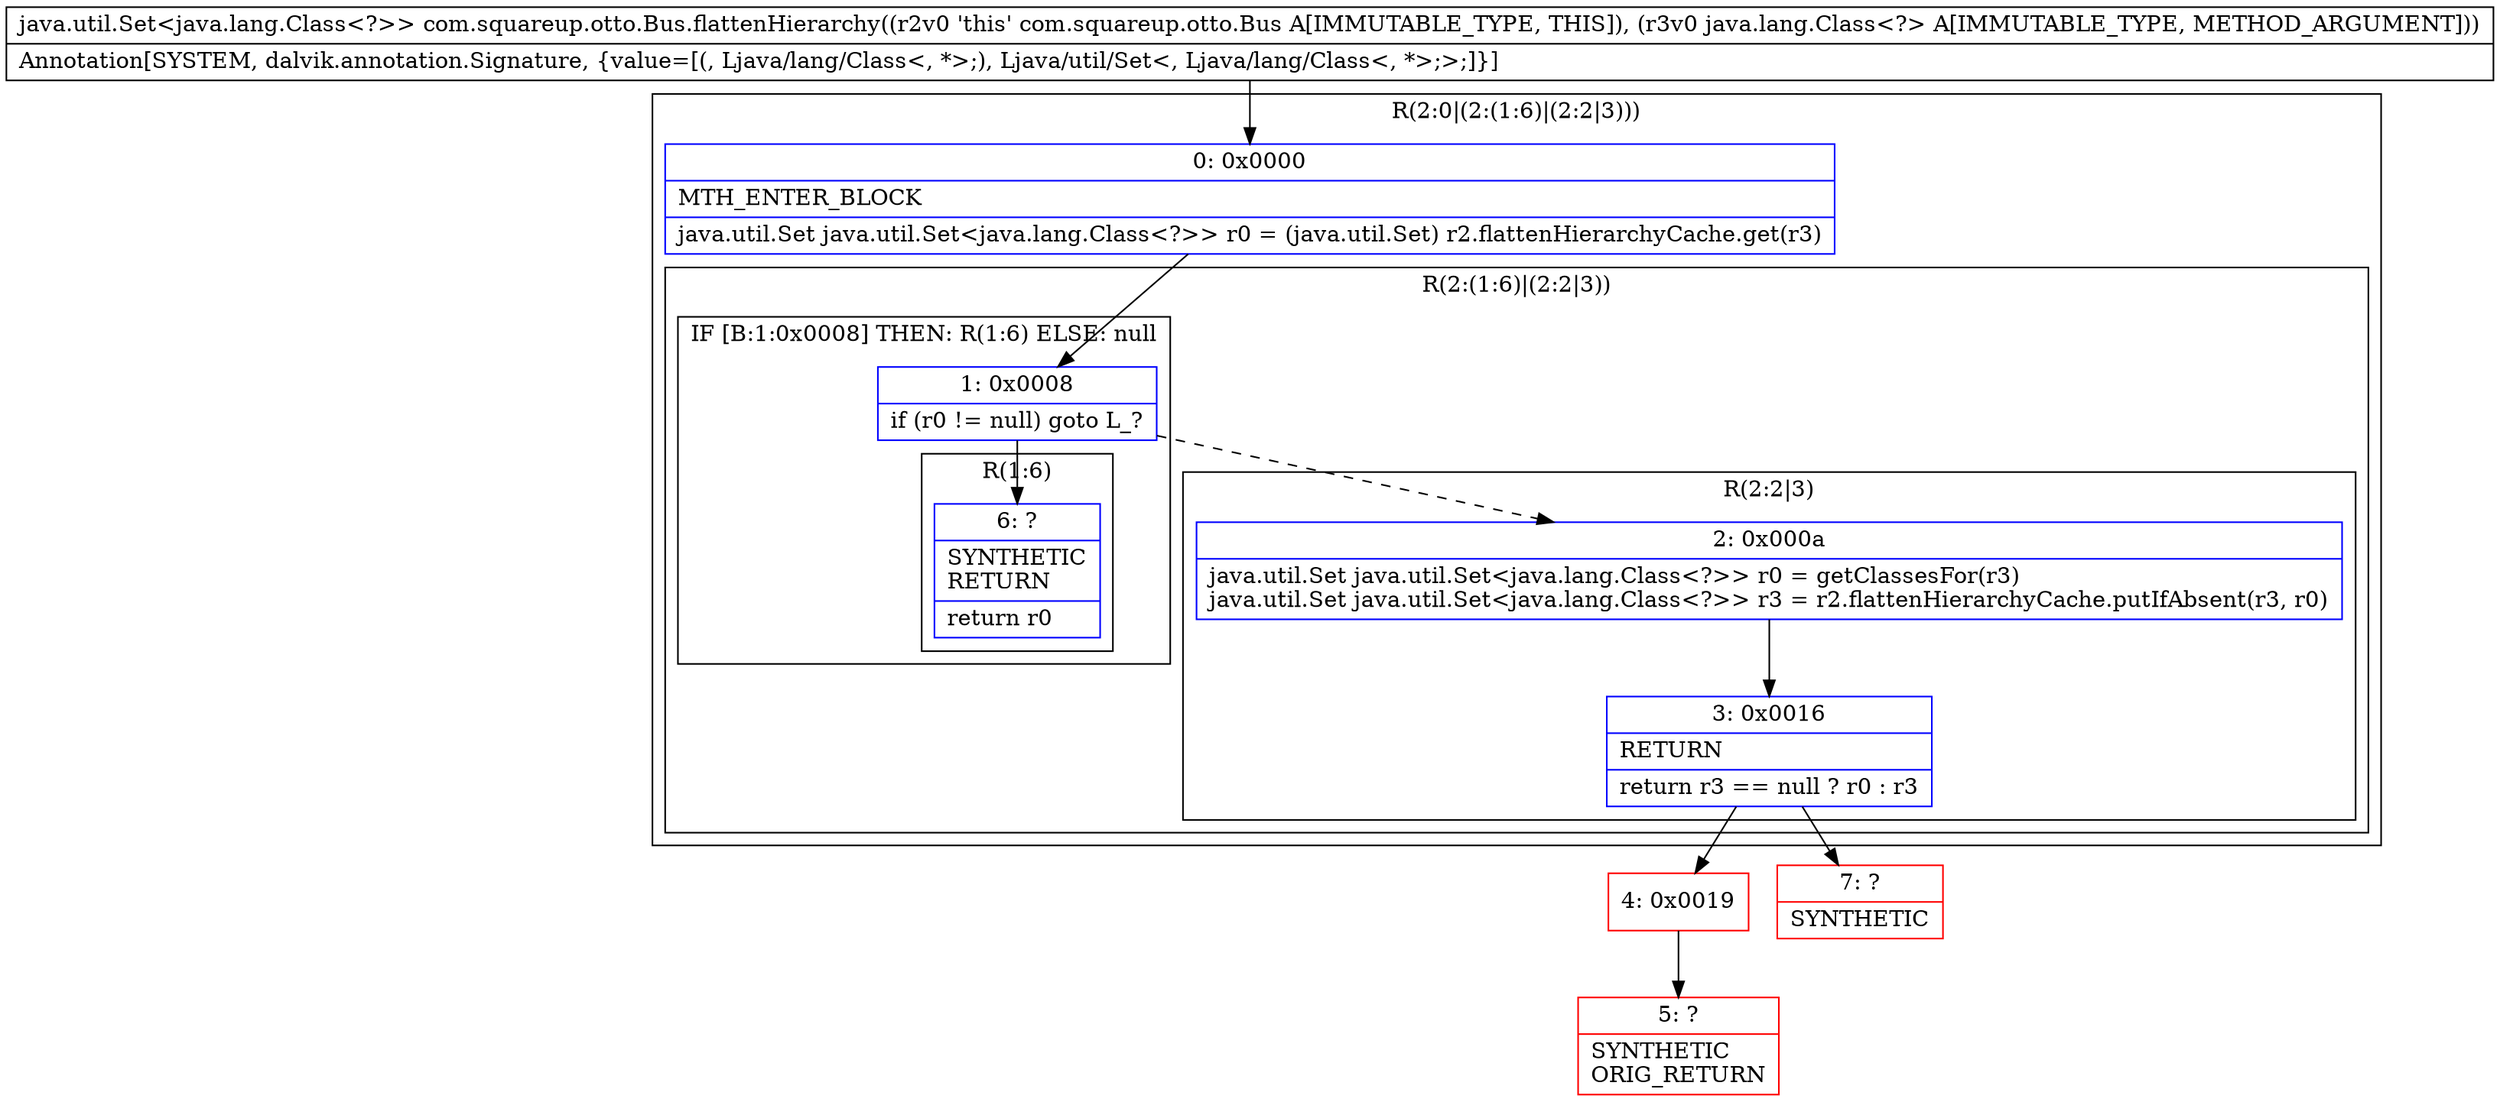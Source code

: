 digraph "CFG forcom.squareup.otto.Bus.flattenHierarchy(Ljava\/lang\/Class;)Ljava\/util\/Set;" {
subgraph cluster_Region_306280844 {
label = "R(2:0|(2:(1:6)|(2:2|3)))";
node [shape=record,color=blue];
Node_0 [shape=record,label="{0\:\ 0x0000|MTH_ENTER_BLOCK\l|java.util.Set java.util.Set\<java.lang.Class\<?\>\> r0 = (java.util.Set) r2.flattenHierarchyCache.get(r3)\l}"];
subgraph cluster_Region_2142011015 {
label = "R(2:(1:6)|(2:2|3))";
node [shape=record,color=blue];
subgraph cluster_IfRegion_1826896184 {
label = "IF [B:1:0x0008] THEN: R(1:6) ELSE: null";
node [shape=record,color=blue];
Node_1 [shape=record,label="{1\:\ 0x0008|if (r0 != null) goto L_?\l}"];
subgraph cluster_Region_1989522757 {
label = "R(1:6)";
node [shape=record,color=blue];
Node_6 [shape=record,label="{6\:\ ?|SYNTHETIC\lRETURN\l|return r0\l}"];
}
}
subgraph cluster_Region_1930810311 {
label = "R(2:2|3)";
node [shape=record,color=blue];
Node_2 [shape=record,label="{2\:\ 0x000a|java.util.Set java.util.Set\<java.lang.Class\<?\>\> r0 = getClassesFor(r3)\ljava.util.Set java.util.Set\<java.lang.Class\<?\>\> r3 = r2.flattenHierarchyCache.putIfAbsent(r3, r0)\l}"];
Node_3 [shape=record,label="{3\:\ 0x0016|RETURN\l|return r3 == null ? r0 : r3\l}"];
}
}
}
Node_4 [shape=record,color=red,label="{4\:\ 0x0019}"];
Node_5 [shape=record,color=red,label="{5\:\ ?|SYNTHETIC\lORIG_RETURN\l}"];
Node_7 [shape=record,color=red,label="{7\:\ ?|SYNTHETIC\l}"];
MethodNode[shape=record,label="{java.util.Set\<java.lang.Class\<?\>\> com.squareup.otto.Bus.flattenHierarchy((r2v0 'this' com.squareup.otto.Bus A[IMMUTABLE_TYPE, THIS]), (r3v0 java.lang.Class\<?\> A[IMMUTABLE_TYPE, METHOD_ARGUMENT]))  | Annotation[SYSTEM, dalvik.annotation.Signature, \{value=[(, Ljava\/lang\/Class\<, *\>;), Ljava\/util\/Set\<, Ljava\/lang\/Class\<, *\>;\>;]\}]\l}"];
MethodNode -> Node_0;
Node_0 -> Node_1;
Node_1 -> Node_2[style=dashed];
Node_1 -> Node_6;
Node_2 -> Node_3;
Node_3 -> Node_4;
Node_3 -> Node_7;
Node_4 -> Node_5;
}

